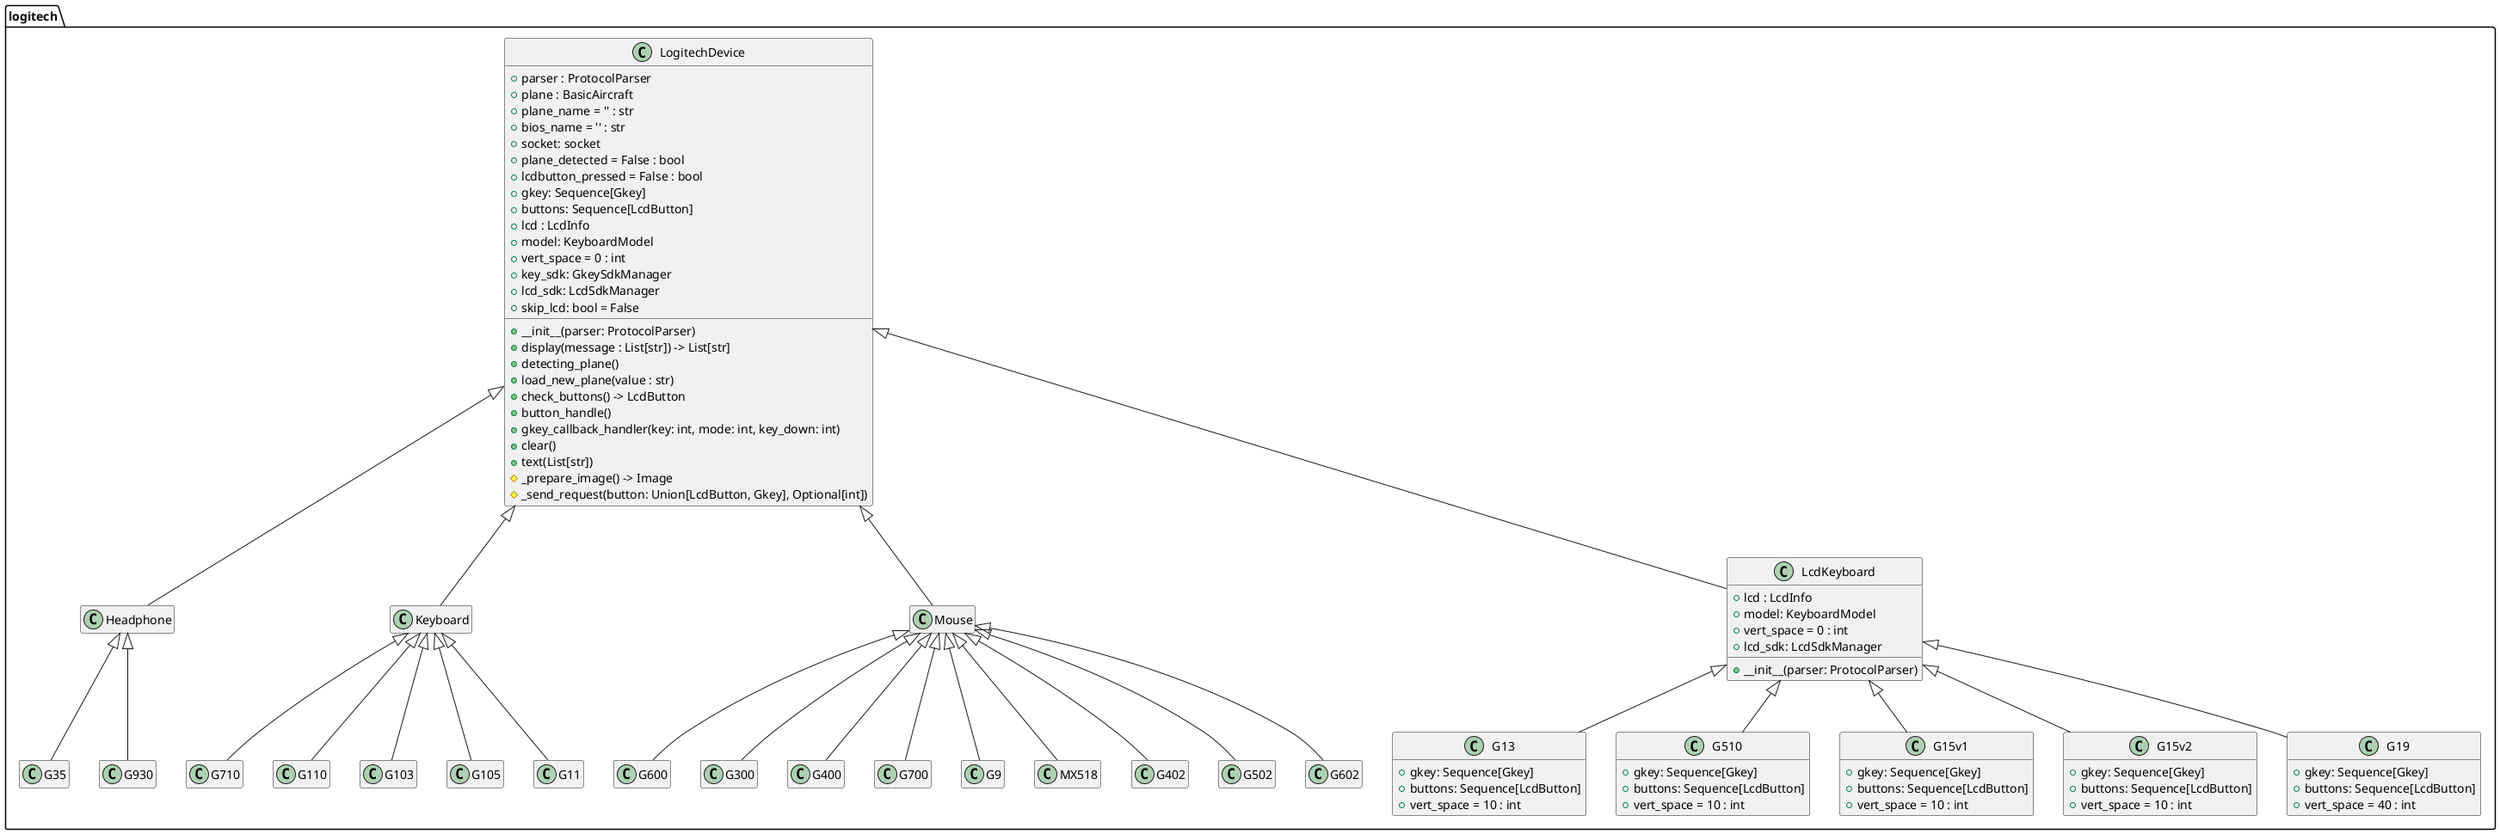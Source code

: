 @startuml
hide empty members
package logitech {
    class LogitechDevice{
        + parser : ProtocolParser
        + plane : BasicAircraft
        + plane_name = '' : str
        + bios_name = '' : str
        + socket: socket
        + plane_detected = False : bool
        + lcdbutton_pressed = False : bool
        + gkey: Sequence[Gkey]
        + buttons: Sequence[LcdButton]
        + lcd : LcdInfo
        + model: KeyboardModel
        + vert_space = 0 : int
        + __init__(parser: ProtocolParser)
        + display(message : List[str]) -> List[str]
        + detecting_plane()
        + load_new_plane(value : str)
        + check_buttons() -> LcdButton
        + button_handle()
        + key_sdk: GkeySdkManager
        + lcd_sdk: LcdSdkManager
        + gkey_callback_handler(key: int, mode: int, key_down: int)
        + clear()
        + text(List[str])
        + skip_lcd: bool = False
        # _prepare_image() -> Image
        # _send_request(button: Union[LcdButton, Gkey], Optional[int])
    }
    class Headphone{
    }
    class Keyboard{
    }
    class Mouse{
    }
    class LcdKeyboard {
        + lcd : LcdInfo
        + model: KeyboardModel
        + vert_space = 0 : int
        + lcd_sdk: LcdSdkManager
        + __init__(parser: ProtocolParser)
    }
    class G13 {
        + gkey: Sequence[Gkey]
        + buttons: Sequence[LcdButton]
        + vert_space = 10 : int
    }
    class G510 {
        + gkey: Sequence[Gkey]
        + buttons: Sequence[LcdButton]
        + vert_space = 10 : int
    }
    class G15v1 {
        + gkey: Sequence[Gkey]
        + buttons: Sequence[LcdButton]
        + vert_space = 10 : int
    }
    class G15v2 {
        + gkey: Sequence[Gkey]
        + buttons: Sequence[LcdButton]
        + vert_space = 10 : int
    }
    class G19 {
        + gkey: Sequence[Gkey]
        + buttons: Sequence[LcdButton]
        + vert_space = 40 : int
    }

    LogitechDevice <|-- LcdKeyboard
    LogitechDevice <|-- Keyboard
    LogitechDevice <|-- Mouse
    LogitechDevice <|-- Headphone

    LcdKeyboard <|-- G13
    LcdKeyboard <|-- G510
    LcdKeyboard <|-- G15v1
    LcdKeyboard <|-- G15v2
    LcdKeyboard <|-- G19

    Keyboard <|-- G710
    Keyboard <|-- G110
    Keyboard <|-- G103
    Keyboard <|-- G105
    Keyboard <|-- G11

    Headphone <|-- G35
    Headphone <|-- G930

    Mouse <|-- G600
    Mouse <|-- G300
    Mouse <|-- G400
    Mouse <|-- G700
    Mouse <|-- G9
    Mouse <|-- MX518
    Mouse <|-- G402
    Mouse <|-- G502
    Mouse <|-- G602

}
@enduml